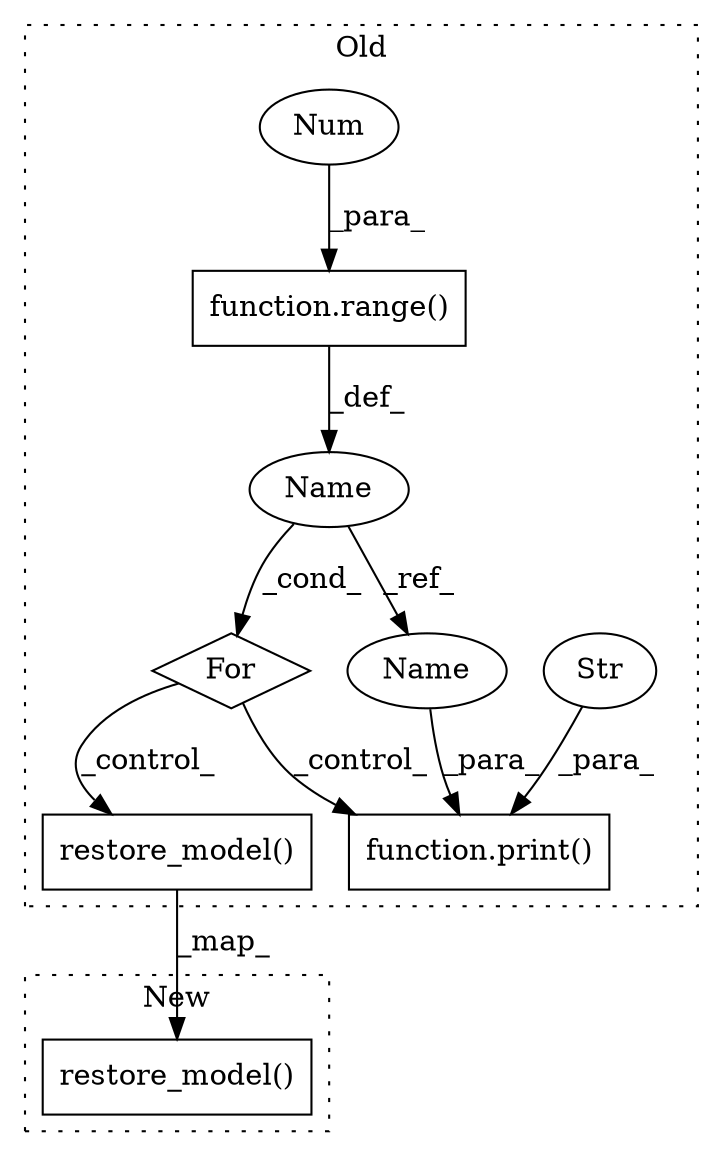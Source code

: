 digraph G {
subgraph cluster0 {
1 [label="restore_model()" a="75" s="30373,30407" l="19,1" shape="box"];
3 [label="function.range()" a="75" s="30308,30316" l="6,1" shape="box"];
4 [label="Name" a="87" s="30290" l="14" shape="ellipse"];
5 [label="function.print()" a="75" s="30915,30944" l="6,1" shape="box"];
6 [label="Str" a="66" s="30921" l="7" shape="ellipse"];
7 [label="For" a="107" s="30286,30317" l="4,56" shape="diamond"];
8 [label="Num" a="76" s="30314" l="2" shape="ellipse"];
9 [label="Name" a="87" s="30930" l="14" shape="ellipse"];
label = "Old";
style="dotted";
}
subgraph cluster1 {
2 [label="restore_model()" a="75" s="26842,26876" l="19,1" shape="box"];
label = "New";
style="dotted";
}
1 -> 2 [label="_map_"];
3 -> 4 [label="_def_"];
4 -> 9 [label="_ref_"];
4 -> 7 [label="_cond_"];
6 -> 5 [label="_para_"];
7 -> 5 [label="_control_"];
7 -> 1 [label="_control_"];
8 -> 3 [label="_para_"];
9 -> 5 [label="_para_"];
}